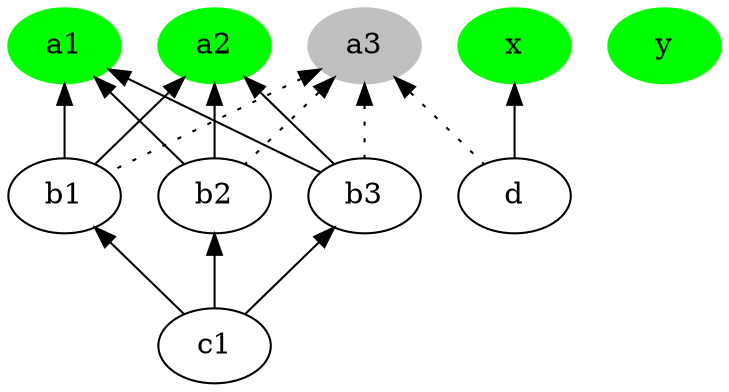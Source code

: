digraph g {
  b1
  c1
  b2
  b3
  d
  y[style=filled color=green]
  x[style=filled color=green]
  a1[style=filled color=green]
  a2[style=filled color=green]
  a3[style=filled color=grey]

  b1 -> c1 [dir=back ]
  x -> d [dir=back ]
  b2 -> c1 [dir=back ]
  a1 -> b1 [dir=back ]
  a1 -> b2 [dir=back ]
  a1 -> b3 [dir=back ]
  b3 -> c1 [dir=back ]
  a3 -> b1 [dir=back style=dotted]
  a3 -> b2 [dir=back style=dotted]
  a3 -> b3 [dir=back style=dotted]
  a3 -> d [dir=back style=dotted]
  a2 -> b1 [dir=back ]
  a2 -> b2 [dir=back ]
  a2 -> b3 [dir=back ]
}
